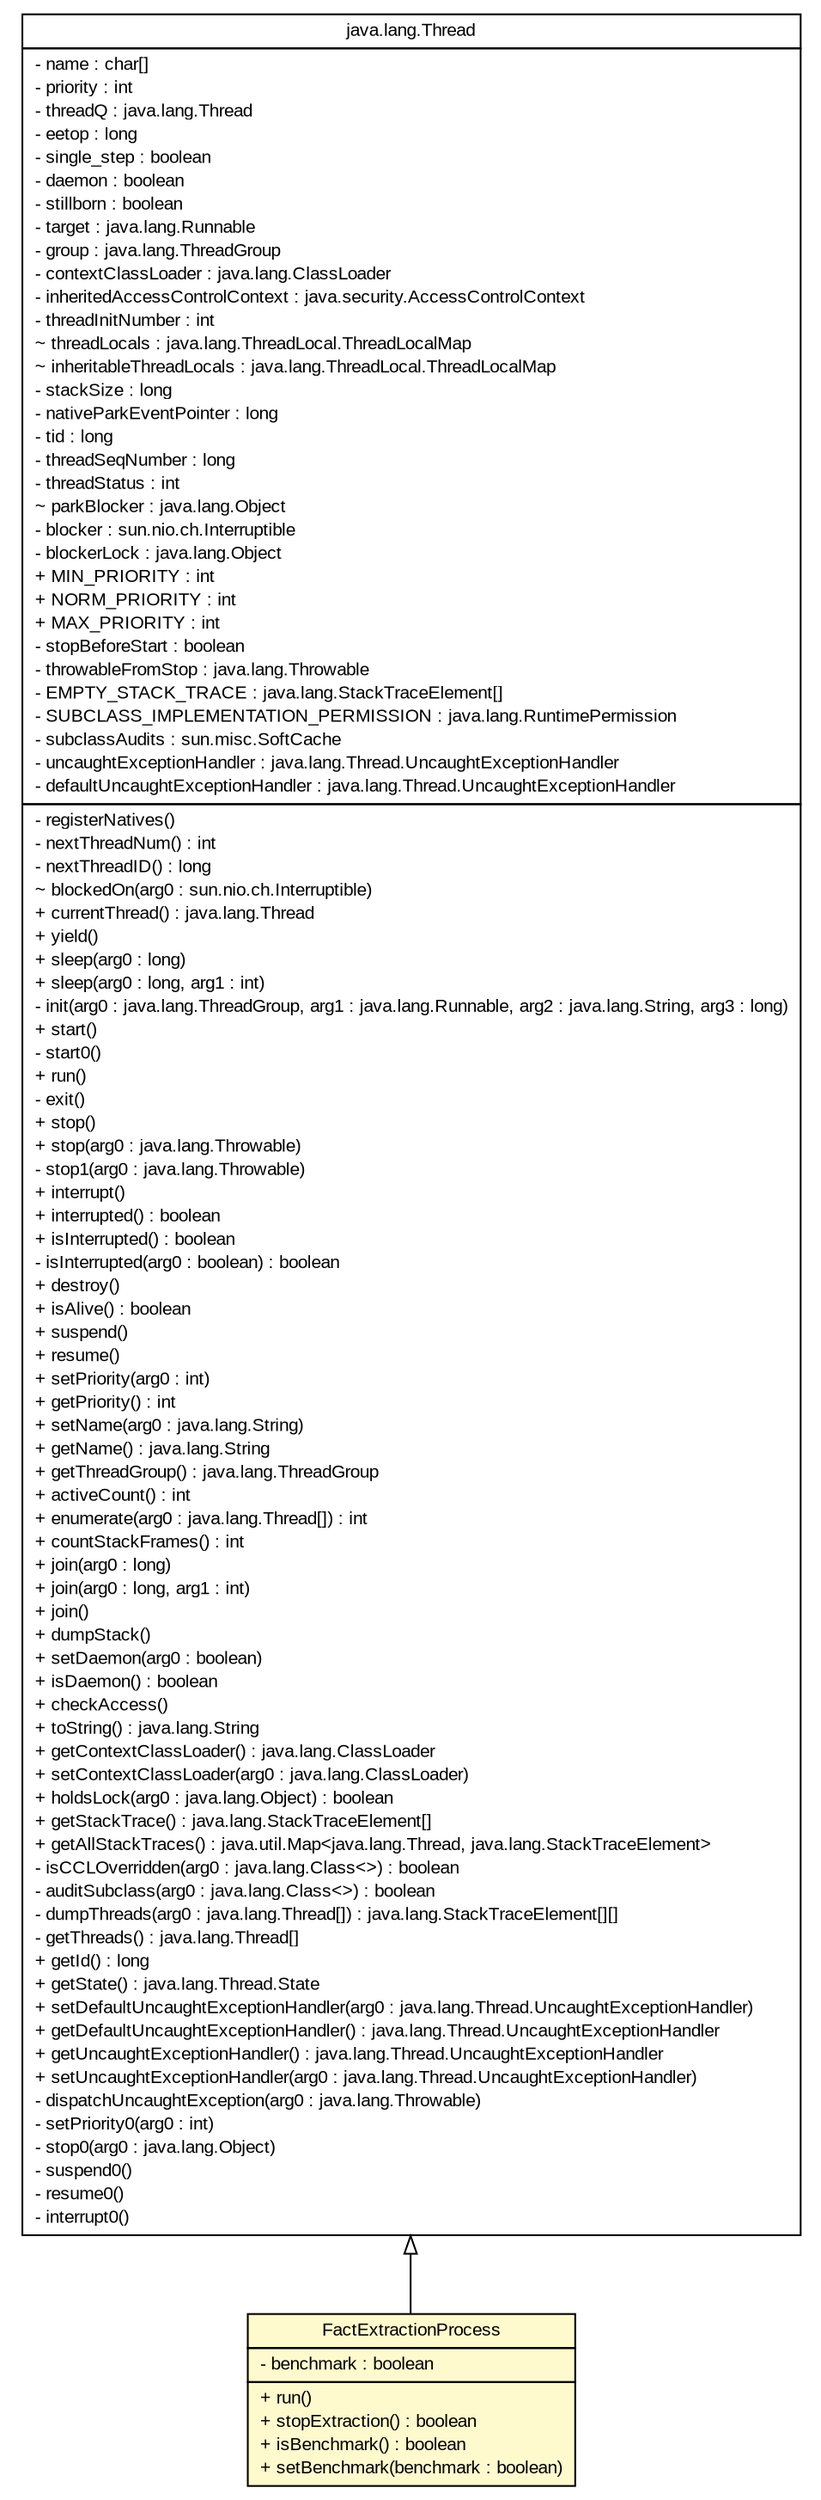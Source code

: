 #!/usr/local/bin/dot
#
# Class diagram 
# Generated by UMLGraph version 5.2 (http://www.umlgraph.org/)
#

digraph G {
	edge [fontname="arial",fontsize=10,labelfontname="arial",labelfontsize=10];
	node [fontname="arial",fontsize=10,shape=plaintext];
	nodesep=0.25;
	ranksep=0.5;
	// tud.iir.extraction.fact.FactExtractionProcess
	c28717 [label=<<table title="tud.iir.extraction.fact.FactExtractionProcess" border="0" cellborder="1" cellspacing="0" cellpadding="2" port="p" bgcolor="lemonChiffon" href="./FactExtractionProcess.html">
		<tr><td><table border="0" cellspacing="0" cellpadding="1">
<tr><td align="center" balign="center"> FactExtractionProcess </td></tr>
		</table></td></tr>
		<tr><td><table border="0" cellspacing="0" cellpadding="1">
<tr><td align="left" balign="left"> - benchmark : boolean </td></tr>
		</table></td></tr>
		<tr><td><table border="0" cellspacing="0" cellpadding="1">
<tr><td align="left" balign="left"> + run() </td></tr>
<tr><td align="left" balign="left"> + stopExtraction() : boolean </td></tr>
<tr><td align="left" balign="left"> + isBenchmark() : boolean </td></tr>
<tr><td align="left" balign="left"> + setBenchmark(benchmark : boolean) </td></tr>
		</table></td></tr>
		</table>>, fontname="arial", fontcolor="black", fontsize=10.0];
	//tud.iir.extraction.fact.FactExtractionProcess extends java.lang.Thread
	c28850:p -> c28717:p [dir=back,arrowtail=empty];
	// java.lang.Thread
	c28850 [label=<<table title="java.lang.Thread" border="0" cellborder="1" cellspacing="0" cellpadding="2" port="p" href="http://java.sun.com/j2se/1.4.2/docs/api/java/lang/Thread.html">
		<tr><td><table border="0" cellspacing="0" cellpadding="1">
<tr><td align="center" balign="center"> java.lang.Thread </td></tr>
		</table></td></tr>
		<tr><td><table border="0" cellspacing="0" cellpadding="1">
<tr><td align="left" balign="left"> - name : char[] </td></tr>
<tr><td align="left" balign="left"> - priority : int </td></tr>
<tr><td align="left" balign="left"> - threadQ : java.lang.Thread </td></tr>
<tr><td align="left" balign="left"> - eetop : long </td></tr>
<tr><td align="left" balign="left"> - single_step : boolean </td></tr>
<tr><td align="left" balign="left"> - daemon : boolean </td></tr>
<tr><td align="left" balign="left"> - stillborn : boolean </td></tr>
<tr><td align="left" balign="left"> - target : java.lang.Runnable </td></tr>
<tr><td align="left" balign="left"> - group : java.lang.ThreadGroup </td></tr>
<tr><td align="left" balign="left"> - contextClassLoader : java.lang.ClassLoader </td></tr>
<tr><td align="left" balign="left"> - inheritedAccessControlContext : java.security.AccessControlContext </td></tr>
<tr><td align="left" balign="left"> - threadInitNumber : int </td></tr>
<tr><td align="left" balign="left"> ~ threadLocals : java.lang.ThreadLocal.ThreadLocalMap </td></tr>
<tr><td align="left" balign="left"> ~ inheritableThreadLocals : java.lang.ThreadLocal.ThreadLocalMap </td></tr>
<tr><td align="left" balign="left"> - stackSize : long </td></tr>
<tr><td align="left" balign="left"> - nativeParkEventPointer : long </td></tr>
<tr><td align="left" balign="left"> - tid : long </td></tr>
<tr><td align="left" balign="left"> - threadSeqNumber : long </td></tr>
<tr><td align="left" balign="left"> - threadStatus : int </td></tr>
<tr><td align="left" balign="left"> ~ parkBlocker : java.lang.Object </td></tr>
<tr><td align="left" balign="left"> - blocker : sun.nio.ch.Interruptible </td></tr>
<tr><td align="left" balign="left"> - blockerLock : java.lang.Object </td></tr>
<tr><td align="left" balign="left"> + MIN_PRIORITY : int </td></tr>
<tr><td align="left" balign="left"> + NORM_PRIORITY : int </td></tr>
<tr><td align="left" balign="left"> + MAX_PRIORITY : int </td></tr>
<tr><td align="left" balign="left"> - stopBeforeStart : boolean </td></tr>
<tr><td align="left" balign="left"> - throwableFromStop : java.lang.Throwable </td></tr>
<tr><td align="left" balign="left"> - EMPTY_STACK_TRACE : java.lang.StackTraceElement[] </td></tr>
<tr><td align="left" balign="left"> - SUBCLASS_IMPLEMENTATION_PERMISSION : java.lang.RuntimePermission </td></tr>
<tr><td align="left" balign="left"> - subclassAudits : sun.misc.SoftCache </td></tr>
<tr><td align="left" balign="left"> - uncaughtExceptionHandler : java.lang.Thread.UncaughtExceptionHandler </td></tr>
<tr><td align="left" balign="left"> - defaultUncaughtExceptionHandler : java.lang.Thread.UncaughtExceptionHandler </td></tr>
		</table></td></tr>
		<tr><td><table border="0" cellspacing="0" cellpadding="1">
<tr><td align="left" balign="left"> - registerNatives() </td></tr>
<tr><td align="left" balign="left"> - nextThreadNum() : int </td></tr>
<tr><td align="left" balign="left"> - nextThreadID() : long </td></tr>
<tr><td align="left" balign="left"> ~ blockedOn(arg0 : sun.nio.ch.Interruptible) </td></tr>
<tr><td align="left" balign="left"> + currentThread() : java.lang.Thread </td></tr>
<tr><td align="left" balign="left"> + yield() </td></tr>
<tr><td align="left" balign="left"> + sleep(arg0 : long) </td></tr>
<tr><td align="left" balign="left"> + sleep(arg0 : long, arg1 : int) </td></tr>
<tr><td align="left" balign="left"> - init(arg0 : java.lang.ThreadGroup, arg1 : java.lang.Runnable, arg2 : java.lang.String, arg3 : long) </td></tr>
<tr><td align="left" balign="left"> + start() </td></tr>
<tr><td align="left" balign="left"> - start0() </td></tr>
<tr><td align="left" balign="left"> + run() </td></tr>
<tr><td align="left" balign="left"> - exit() </td></tr>
<tr><td align="left" balign="left"> + stop() </td></tr>
<tr><td align="left" balign="left"> + stop(arg0 : java.lang.Throwable) </td></tr>
<tr><td align="left" balign="left"> - stop1(arg0 : java.lang.Throwable) </td></tr>
<tr><td align="left" balign="left"> + interrupt() </td></tr>
<tr><td align="left" balign="left"> + interrupted() : boolean </td></tr>
<tr><td align="left" balign="left"> + isInterrupted() : boolean </td></tr>
<tr><td align="left" balign="left"> - isInterrupted(arg0 : boolean) : boolean </td></tr>
<tr><td align="left" balign="left"> + destroy() </td></tr>
<tr><td align="left" balign="left"> + isAlive() : boolean </td></tr>
<tr><td align="left" balign="left"> + suspend() </td></tr>
<tr><td align="left" balign="left"> + resume() </td></tr>
<tr><td align="left" balign="left"> + setPriority(arg0 : int) </td></tr>
<tr><td align="left" balign="left"> + getPriority() : int </td></tr>
<tr><td align="left" balign="left"> + setName(arg0 : java.lang.String) </td></tr>
<tr><td align="left" balign="left"> + getName() : java.lang.String </td></tr>
<tr><td align="left" balign="left"> + getThreadGroup() : java.lang.ThreadGroup </td></tr>
<tr><td align="left" balign="left"> + activeCount() : int </td></tr>
<tr><td align="left" balign="left"> + enumerate(arg0 : java.lang.Thread[]) : int </td></tr>
<tr><td align="left" balign="left"> + countStackFrames() : int </td></tr>
<tr><td align="left" balign="left"> + join(arg0 : long) </td></tr>
<tr><td align="left" balign="left"> + join(arg0 : long, arg1 : int) </td></tr>
<tr><td align="left" balign="left"> + join() </td></tr>
<tr><td align="left" balign="left"> + dumpStack() </td></tr>
<tr><td align="left" balign="left"> + setDaemon(arg0 : boolean) </td></tr>
<tr><td align="left" balign="left"> + isDaemon() : boolean </td></tr>
<tr><td align="left" balign="left"> + checkAccess() </td></tr>
<tr><td align="left" balign="left"> + toString() : java.lang.String </td></tr>
<tr><td align="left" balign="left"> + getContextClassLoader() : java.lang.ClassLoader </td></tr>
<tr><td align="left" balign="left"> + setContextClassLoader(arg0 : java.lang.ClassLoader) </td></tr>
<tr><td align="left" balign="left"> + holdsLock(arg0 : java.lang.Object) : boolean </td></tr>
<tr><td align="left" balign="left"> + getStackTrace() : java.lang.StackTraceElement[] </td></tr>
<tr><td align="left" balign="left"> + getAllStackTraces() : java.util.Map&lt;java.lang.Thread, java.lang.StackTraceElement&gt; </td></tr>
<tr><td align="left" balign="left"> - isCCLOverridden(arg0 : java.lang.Class&lt;&gt;) : boolean </td></tr>
<tr><td align="left" balign="left"> - auditSubclass(arg0 : java.lang.Class&lt;&gt;) : boolean </td></tr>
<tr><td align="left" balign="left"> - dumpThreads(arg0 : java.lang.Thread[]) : java.lang.StackTraceElement[][] </td></tr>
<tr><td align="left" balign="left"> - getThreads() : java.lang.Thread[] </td></tr>
<tr><td align="left" balign="left"> + getId() : long </td></tr>
<tr><td align="left" balign="left"> + getState() : java.lang.Thread.State </td></tr>
<tr><td align="left" balign="left"> + setDefaultUncaughtExceptionHandler(arg0 : java.lang.Thread.UncaughtExceptionHandler) </td></tr>
<tr><td align="left" balign="left"> + getDefaultUncaughtExceptionHandler() : java.lang.Thread.UncaughtExceptionHandler </td></tr>
<tr><td align="left" balign="left"> + getUncaughtExceptionHandler() : java.lang.Thread.UncaughtExceptionHandler </td></tr>
<tr><td align="left" balign="left"> + setUncaughtExceptionHandler(arg0 : java.lang.Thread.UncaughtExceptionHandler) </td></tr>
<tr><td align="left" balign="left"> - dispatchUncaughtException(arg0 : java.lang.Throwable) </td></tr>
<tr><td align="left" balign="left"> - setPriority0(arg0 : int) </td></tr>
<tr><td align="left" balign="left"> - stop0(arg0 : java.lang.Object) </td></tr>
<tr><td align="left" balign="left"> - suspend0() </td></tr>
<tr><td align="left" balign="left"> - resume0() </td></tr>
<tr><td align="left" balign="left"> - interrupt0() </td></tr>
		</table></td></tr>
		</table>>, fontname="arial", fontcolor="black", fontsize=10.0];
}

